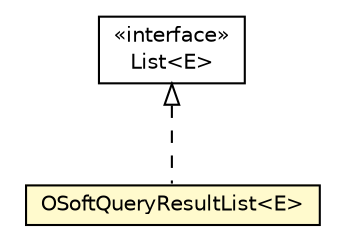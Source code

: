 #!/usr/local/bin/dot
#
# Class diagram 
# Generated by UMLGraph version R5_6-24-gf6e263 (http://www.umlgraph.org/)
#

digraph G {
	edge [fontname="Helvetica",fontsize=10,labelfontname="Helvetica",labelfontsize=10];
	node [fontname="Helvetica",fontsize=10,shape=plaintext];
	nodesep=0.25;
	ranksep=0.5;
	// com.orientechnologies.orient.core.sql.OSoftQueryResultList<E>
	c3965263 [label=<<table title="com.orientechnologies.orient.core.sql.OSoftQueryResultList" border="0" cellborder="1" cellspacing="0" cellpadding="2" port="p" bgcolor="lemonChiffon" href="./OSoftQueryResultList.html">
		<tr><td><table border="0" cellspacing="0" cellpadding="1">
<tr><td align="center" balign="center"> OSoftQueryResultList&lt;E&gt; </td></tr>
		</table></td></tr>
		</table>>, URL="./OSoftQueryResultList.html", fontname="Helvetica", fontcolor="black", fontsize=10.0];
	//com.orientechnologies.orient.core.sql.OSoftQueryResultList<E> implements java.util.List<E>
	c3966794:p -> c3965263:p [dir=back,arrowtail=empty,style=dashed];
	// java.util.List<E>
	c3966794 [label=<<table title="java.util.List" border="0" cellborder="1" cellspacing="0" cellpadding="2" port="p" href="http://java.sun.com/j2se/1.4.2/docs/api/java/util/List.html">
		<tr><td><table border="0" cellspacing="0" cellpadding="1">
<tr><td align="center" balign="center"> &#171;interface&#187; </td></tr>
<tr><td align="center" balign="center"> List&lt;E&gt; </td></tr>
		</table></td></tr>
		</table>>, URL="http://java.sun.com/j2se/1.4.2/docs/api/java/util/List.html", fontname="Helvetica", fontcolor="black", fontsize=10.0];
}

